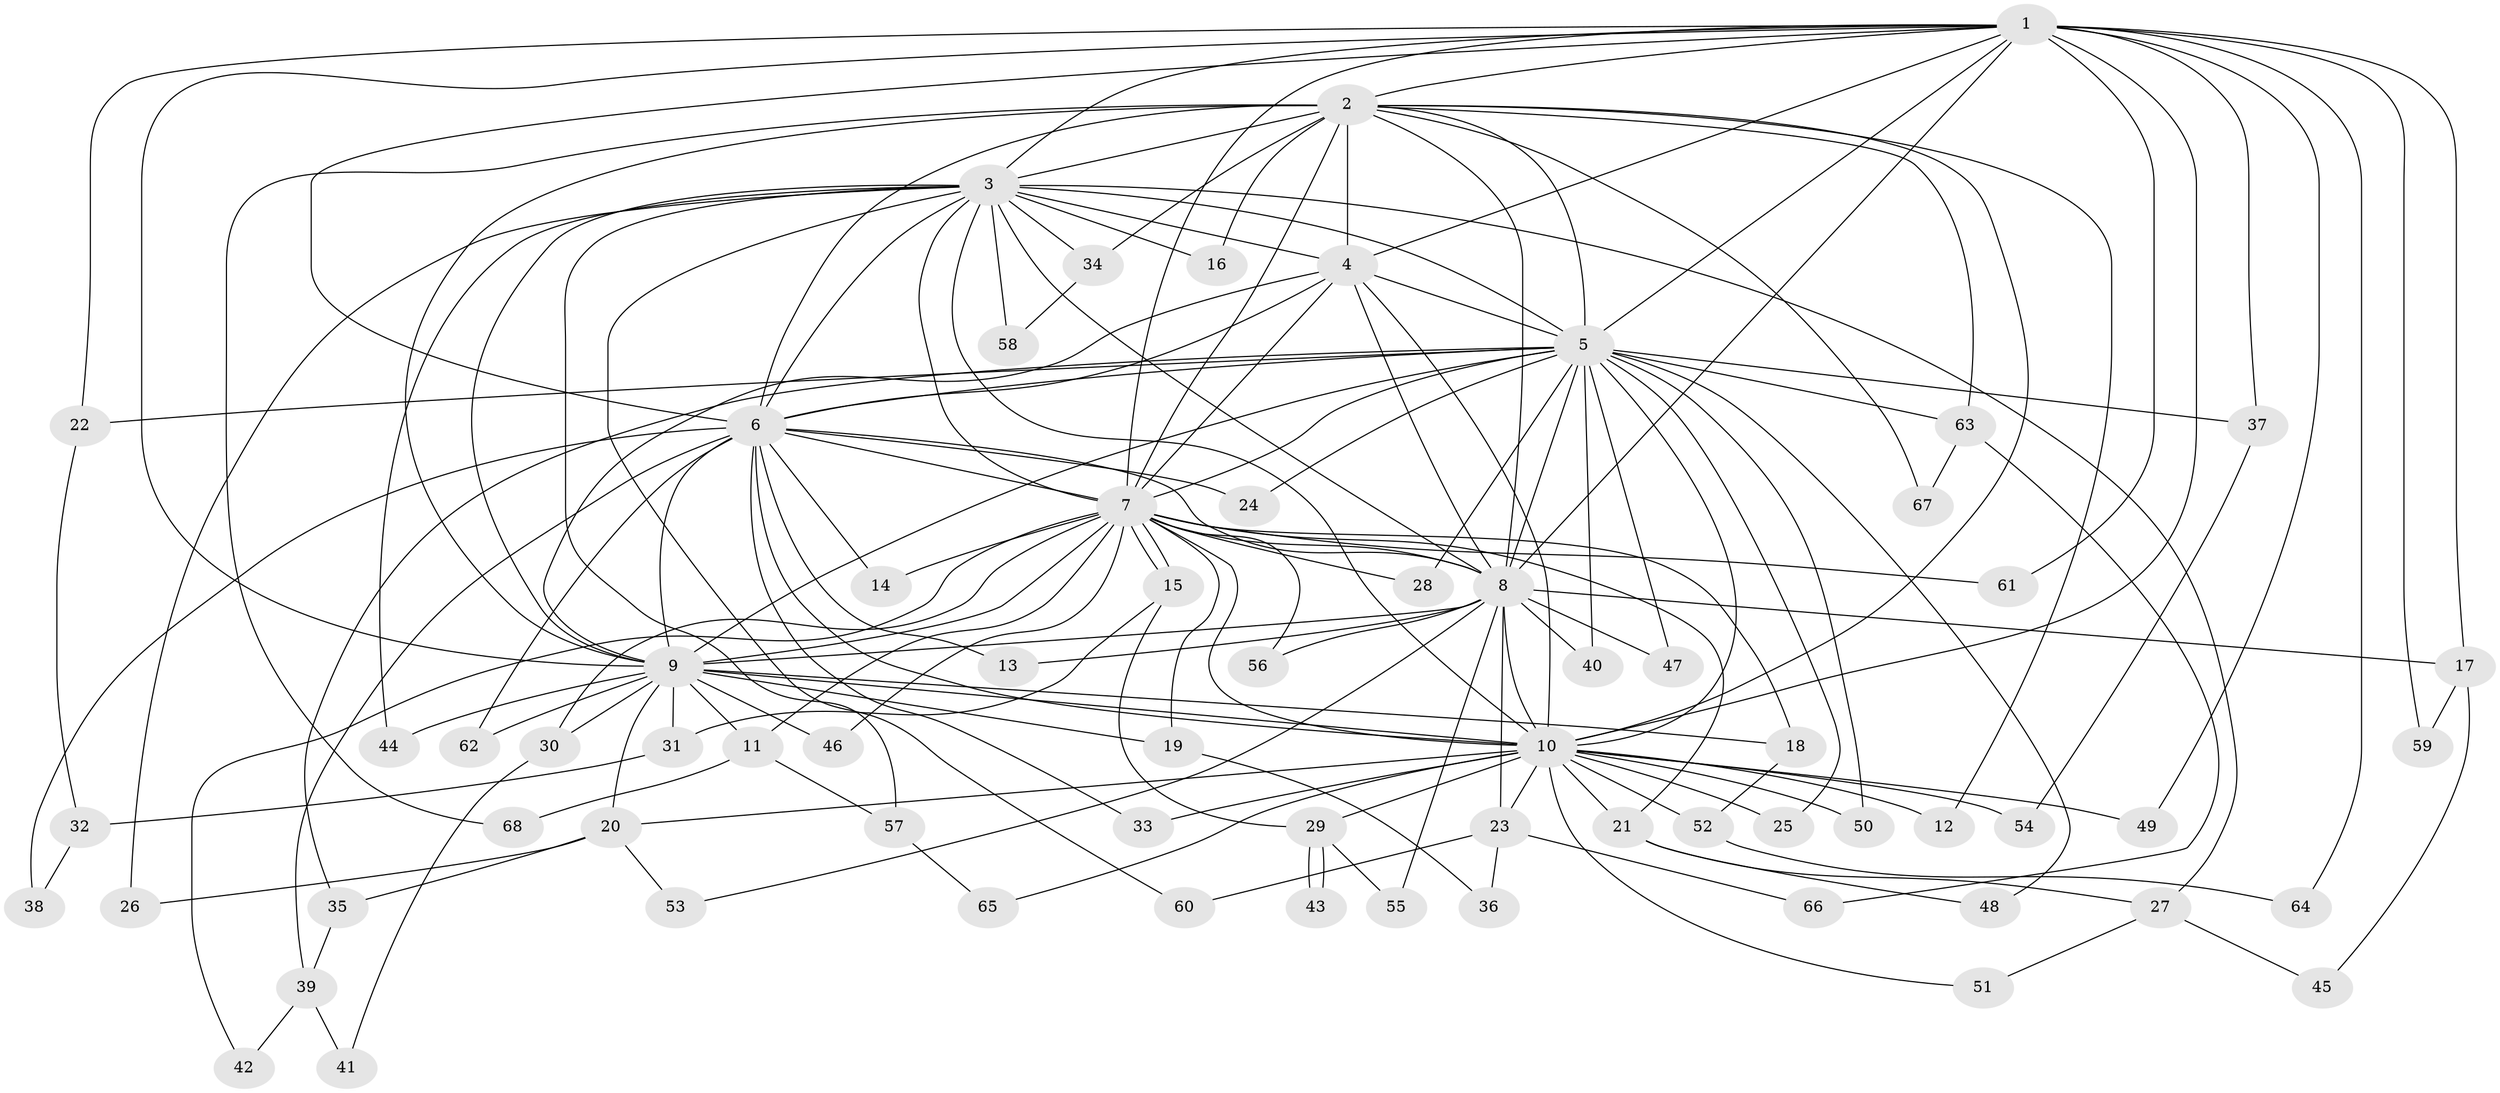 // coarse degree distribution, {12: 0.0425531914893617, 11: 0.02127659574468085, 14: 0.0425531914893617, 16: 0.02127659574468085, 19: 0.02127659574468085, 25: 0.02127659574468085, 2: 0.46808510638297873, 4: 0.1276595744680851, 3: 0.2127659574468085, 5: 0.02127659574468085}
// Generated by graph-tools (version 1.1) at 2025/41/03/06/25 10:41:37]
// undirected, 68 vertices, 161 edges
graph export_dot {
graph [start="1"]
  node [color=gray90,style=filled];
  1;
  2;
  3;
  4;
  5;
  6;
  7;
  8;
  9;
  10;
  11;
  12;
  13;
  14;
  15;
  16;
  17;
  18;
  19;
  20;
  21;
  22;
  23;
  24;
  25;
  26;
  27;
  28;
  29;
  30;
  31;
  32;
  33;
  34;
  35;
  36;
  37;
  38;
  39;
  40;
  41;
  42;
  43;
  44;
  45;
  46;
  47;
  48;
  49;
  50;
  51;
  52;
  53;
  54;
  55;
  56;
  57;
  58;
  59;
  60;
  61;
  62;
  63;
  64;
  65;
  66;
  67;
  68;
  1 -- 2;
  1 -- 3;
  1 -- 4;
  1 -- 5;
  1 -- 6;
  1 -- 7;
  1 -- 8;
  1 -- 9;
  1 -- 10;
  1 -- 17;
  1 -- 22;
  1 -- 37;
  1 -- 49;
  1 -- 59;
  1 -- 61;
  1 -- 64;
  2 -- 3;
  2 -- 4;
  2 -- 5;
  2 -- 6;
  2 -- 7;
  2 -- 8;
  2 -- 9;
  2 -- 10;
  2 -- 12;
  2 -- 16;
  2 -- 34;
  2 -- 63;
  2 -- 67;
  2 -- 68;
  3 -- 4;
  3 -- 5;
  3 -- 6;
  3 -- 7;
  3 -- 8;
  3 -- 9;
  3 -- 10;
  3 -- 16;
  3 -- 26;
  3 -- 27;
  3 -- 34;
  3 -- 44;
  3 -- 57;
  3 -- 58;
  3 -- 60;
  4 -- 5;
  4 -- 6;
  4 -- 7;
  4 -- 8;
  4 -- 9;
  4 -- 10;
  5 -- 6;
  5 -- 7;
  5 -- 8;
  5 -- 9;
  5 -- 10;
  5 -- 22;
  5 -- 24;
  5 -- 25;
  5 -- 28;
  5 -- 35;
  5 -- 37;
  5 -- 40;
  5 -- 47;
  5 -- 48;
  5 -- 50;
  5 -- 63;
  6 -- 7;
  6 -- 8;
  6 -- 9;
  6 -- 10;
  6 -- 13;
  6 -- 14;
  6 -- 24;
  6 -- 33;
  6 -- 38;
  6 -- 39;
  6 -- 62;
  7 -- 8;
  7 -- 9;
  7 -- 10;
  7 -- 11;
  7 -- 14;
  7 -- 15;
  7 -- 15;
  7 -- 18;
  7 -- 19;
  7 -- 21;
  7 -- 28;
  7 -- 30;
  7 -- 42;
  7 -- 46;
  7 -- 56;
  7 -- 61;
  8 -- 9;
  8 -- 10;
  8 -- 13;
  8 -- 17;
  8 -- 23;
  8 -- 40;
  8 -- 47;
  8 -- 53;
  8 -- 55;
  8 -- 56;
  9 -- 10;
  9 -- 11;
  9 -- 18;
  9 -- 19;
  9 -- 20;
  9 -- 30;
  9 -- 31;
  9 -- 44;
  9 -- 46;
  9 -- 62;
  10 -- 12;
  10 -- 20;
  10 -- 21;
  10 -- 23;
  10 -- 25;
  10 -- 29;
  10 -- 33;
  10 -- 49;
  10 -- 50;
  10 -- 51;
  10 -- 52;
  10 -- 54;
  10 -- 65;
  11 -- 57;
  11 -- 68;
  15 -- 29;
  15 -- 31;
  17 -- 45;
  17 -- 59;
  18 -- 52;
  19 -- 36;
  20 -- 26;
  20 -- 35;
  20 -- 53;
  21 -- 27;
  21 -- 48;
  22 -- 32;
  23 -- 36;
  23 -- 60;
  23 -- 66;
  27 -- 45;
  27 -- 51;
  29 -- 43;
  29 -- 43;
  29 -- 55;
  30 -- 41;
  31 -- 32;
  32 -- 38;
  34 -- 58;
  35 -- 39;
  37 -- 54;
  39 -- 41;
  39 -- 42;
  52 -- 64;
  57 -- 65;
  63 -- 66;
  63 -- 67;
}
